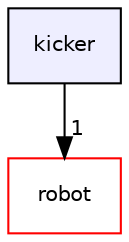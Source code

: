 digraph "/home/developer/robocup-firmware/kicker" {
  compound=true
  node [ fontsize="10", fontname="Helvetica"];
  edge [ labelfontsize="10", labelfontname="Helvetica"];
  dir_31d95d269f2badd056f2f46135cc8d06 [shape=box, label="kicker", style="filled", fillcolor="#eeeeff", pencolor="black", URL="dir_31d95d269f2badd056f2f46135cc8d06.html"];
  dir_ecf8ca46b2885291d59feefec80b5002 [shape=box label="robot" fillcolor="white" style="filled" color="red" URL="dir_ecf8ca46b2885291d59feefec80b5002.html"];
  dir_31d95d269f2badd056f2f46135cc8d06->dir_ecf8ca46b2885291d59feefec80b5002 [headlabel="1", labeldistance=1.5 headhref="dir_000000_000001.html"];
}
